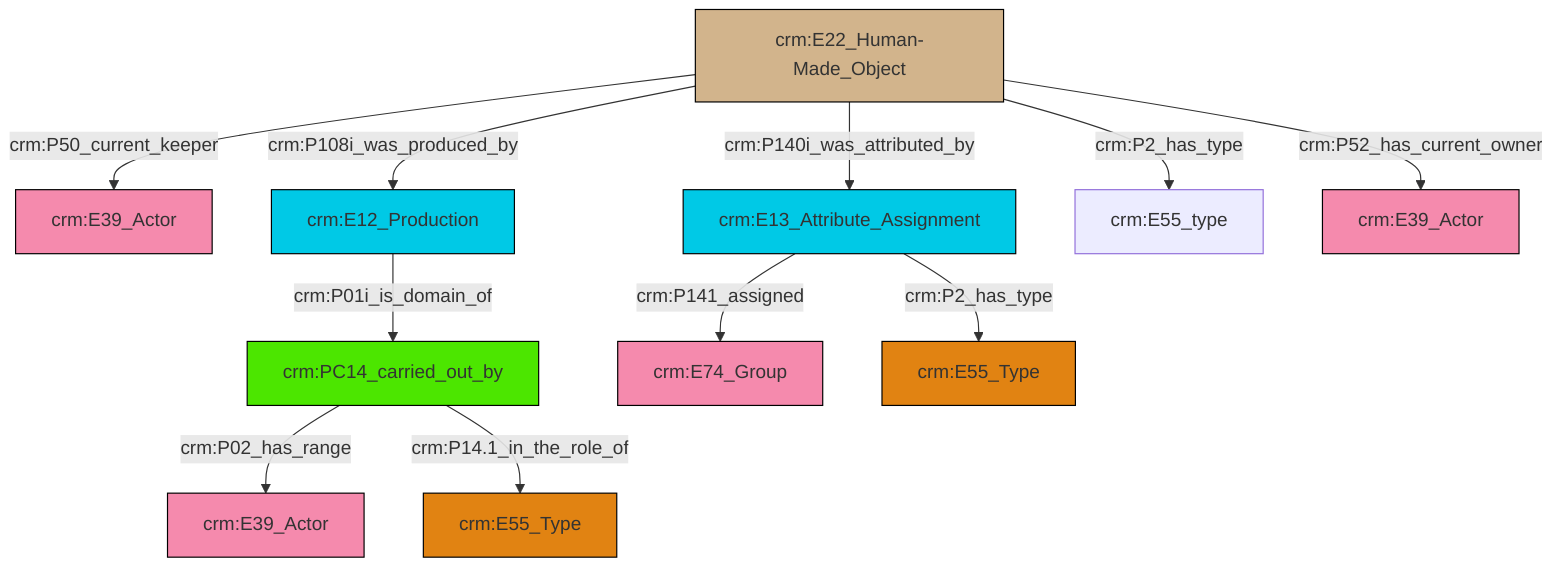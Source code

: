 graph TD
classDef Literal fill:#f2f2f2,stroke:#000000;
classDef CRM_Entity fill:#FFFFFF,stroke:#000000;
classDef Temporal_Entity fill:#00C9E6, stroke:#000000;
classDef Type fill:#E18312, stroke:#000000;
classDef Time-Span fill:#2C9C91, stroke:#000000;
classDef Appellation fill:#FFEB7F, stroke:#000000;
classDef Place fill:#008836, stroke:#000000;
classDef Persistent_Item fill:#B266B2, stroke:#000000;
classDef Conceptual_Object fill:#FFD700, stroke:#000000;
classDef Physical_Thing fill:#D2B48C, stroke:#000000;
classDef Actor fill:#f58aad, stroke:#000000;
classDef PC_Classes fill:#4ce600, stroke:#000000;
classDef Multi fill:#cccccc,stroke:#000000;

0["crm:E22_Human-Made_Object"]:::Physical_Thing -->|crm:P50_current_keeper| 1["crm:E39_Actor"]:::Actor
2["crm:PC14_carried_out_by"]:::PC_Classes -->|crm:P02_has_range| 3["crm:E39_Actor"]:::Actor
4["crm:E12_Production"]:::Temporal_Entity -->|crm:P01i_is_domain_of| 2["crm:PC14_carried_out_by"]:::PC_Classes
5["crm:E13_Attribute_Assignment"]:::Temporal_Entity -->|crm:P141_assigned| 6["crm:E74_Group"]:::Actor
0["crm:E22_Human-Made_Object"]:::Physical_Thing -->|crm:P2_has_type| 8["crm:E55_type"]:::Default
2["crm:PC14_carried_out_by"]:::PC_Classes -->|crm:P14.1_in_the_role_of| 10["crm:E55_Type"]:::Type
0["crm:E22_Human-Made_Object"]:::Physical_Thing -->|crm:P52_has_current_owner| 17["crm:E39_Actor"]:::Actor
0["crm:E22_Human-Made_Object"]:::Physical_Thing -->|crm:P140i_was_attributed_by| 5["crm:E13_Attribute_Assignment"]:::Temporal_Entity
0["crm:E22_Human-Made_Object"]:::Physical_Thing -->|crm:P108i_was_produced_by| 4["crm:E12_Production"]:::Temporal_Entity
5["crm:E13_Attribute_Assignment"]:::Temporal_Entity -->|crm:P2_has_type| 12["crm:E55_Type"]:::Type